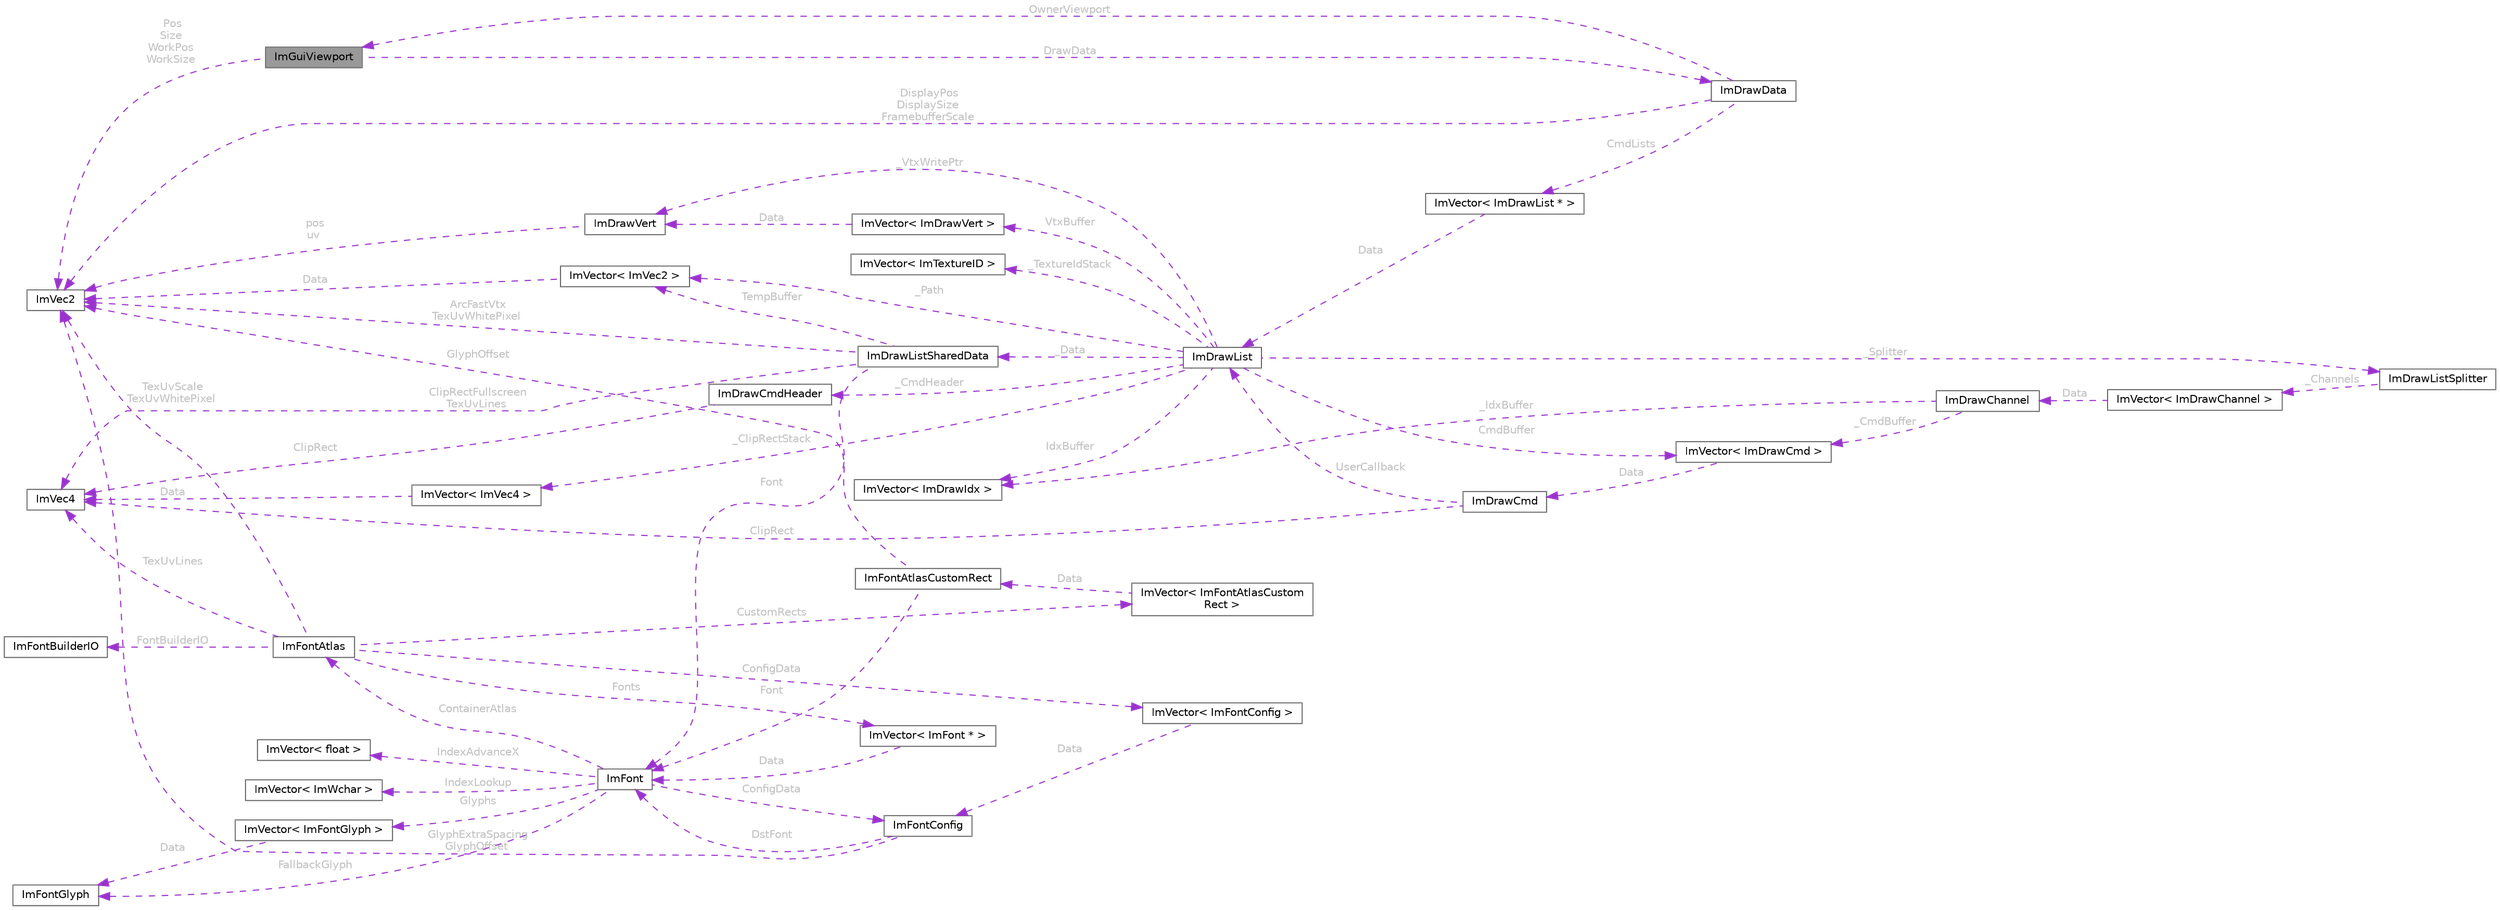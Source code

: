 digraph "ImGuiViewport"
{
 // LATEX_PDF_SIZE
  bgcolor="transparent";
  edge [fontname=Helvetica,fontsize=10,labelfontname=Helvetica,labelfontsize=10];
  node [fontname=Helvetica,fontsize=10,shape=box,height=0.2,width=0.4];
  rankdir="LR";
  Node1 [id="Node000001",label="ImGuiViewport",height=0.2,width=0.4,color="gray40", fillcolor="grey60", style="filled", fontcolor="black",tooltip=" "];
  Node2 -> Node1 [id="edge1_Node000001_Node000002",dir="back",color="darkorchid3",style="dashed",tooltip=" ",label=" Pos\nSize\nWorkPos\nWorkSize",fontcolor="grey" ];
  Node2 [id="Node000002",label="ImVec2",height=0.2,width=0.4,color="gray40", fillcolor="white", style="filled",URL="$struct_im_vec2.html",tooltip=" "];
  Node3 -> Node1 [id="edge2_Node000001_Node000003",dir="back",color="darkorchid3",style="dashed",tooltip=" ",label=" DrawData",fontcolor="grey" ];
  Node3 [id="Node000003",label="ImDrawData",height=0.2,width=0.4,color="gray40", fillcolor="white", style="filled",URL="$struct_im_draw_data.html",tooltip=" "];
  Node4 -> Node3 [id="edge3_Node000003_Node000004",dir="back",color="darkorchid3",style="dashed",tooltip=" ",label=" CmdLists",fontcolor="grey" ];
  Node4 [id="Node000004",label="ImVector\< ImDrawList * \>",height=0.2,width=0.4,color="gray40", fillcolor="white", style="filled",URL="$struct_im_vector.html",tooltip=" "];
  Node5 -> Node4 [id="edge4_Node000004_Node000005",dir="back",color="darkorchid3",style="dashed",tooltip=" ",label=" Data",fontcolor="grey" ];
  Node5 [id="Node000005",label="ImDrawList",height=0.2,width=0.4,color="gray40", fillcolor="white", style="filled",URL="$struct_im_draw_list.html",tooltip=" "];
  Node6 -> Node5 [id="edge5_Node000005_Node000006",dir="back",color="darkorchid3",style="dashed",tooltip=" ",label=" CmdBuffer",fontcolor="grey" ];
  Node6 [id="Node000006",label="ImVector\< ImDrawCmd \>",height=0.2,width=0.4,color="gray40", fillcolor="white", style="filled",URL="$struct_im_vector.html",tooltip=" "];
  Node7 -> Node6 [id="edge6_Node000006_Node000007",dir="back",color="darkorchid3",style="dashed",tooltip=" ",label=" Data",fontcolor="grey" ];
  Node7 [id="Node000007",label="ImDrawCmd",height=0.2,width=0.4,color="gray40", fillcolor="white", style="filled",URL="$struct_im_draw_cmd.html",tooltip=" "];
  Node8 -> Node7 [id="edge7_Node000007_Node000008",dir="back",color="darkorchid3",style="dashed",tooltip=" ",label=" ClipRect",fontcolor="grey" ];
  Node8 [id="Node000008",label="ImVec4",height=0.2,width=0.4,color="gray40", fillcolor="white", style="filled",URL="$struct_im_vec4.html",tooltip=" "];
  Node5 -> Node7 [id="edge8_Node000007_Node000005",dir="back",color="darkorchid3",style="dashed",tooltip=" ",label=" UserCallback",fontcolor="grey" ];
  Node9 -> Node5 [id="edge9_Node000005_Node000009",dir="back",color="darkorchid3",style="dashed",tooltip=" ",label=" IdxBuffer",fontcolor="grey" ];
  Node9 [id="Node000009",label="ImVector\< ImDrawIdx \>",height=0.2,width=0.4,color="gray40", fillcolor="white", style="filled",URL="$struct_im_vector.html",tooltip=" "];
  Node10 -> Node5 [id="edge10_Node000005_Node000010",dir="back",color="darkorchid3",style="dashed",tooltip=" ",label=" VtxBuffer",fontcolor="grey" ];
  Node10 [id="Node000010",label="ImVector\< ImDrawVert \>",height=0.2,width=0.4,color="gray40", fillcolor="white", style="filled",URL="$struct_im_vector.html",tooltip=" "];
  Node11 -> Node10 [id="edge11_Node000010_Node000011",dir="back",color="darkorchid3",style="dashed",tooltip=" ",label=" Data",fontcolor="grey" ];
  Node11 [id="Node000011",label="ImDrawVert",height=0.2,width=0.4,color="gray40", fillcolor="white", style="filled",URL="$struct_im_draw_vert.html",tooltip=" "];
  Node2 -> Node11 [id="edge12_Node000011_Node000002",dir="back",color="darkorchid3",style="dashed",tooltip=" ",label=" pos\nuv",fontcolor="grey" ];
  Node12 -> Node5 [id="edge13_Node000005_Node000012",dir="back",color="darkorchid3",style="dashed",tooltip=" ",label=" _Data",fontcolor="grey" ];
  Node12 [id="Node000012",label="ImDrawListSharedData",height=0.2,width=0.4,color="gray40", fillcolor="white", style="filled",URL="$struct_im_draw_list_shared_data.html",tooltip=" "];
  Node2 -> Node12 [id="edge14_Node000012_Node000002",dir="back",color="darkorchid3",style="dashed",tooltip=" ",label=" ArcFastVtx\nTexUvWhitePixel",fontcolor="grey" ];
  Node13 -> Node12 [id="edge15_Node000012_Node000013",dir="back",color="darkorchid3",style="dashed",tooltip=" ",label=" Font",fontcolor="grey" ];
  Node13 [id="Node000013",label="ImFont",height=0.2,width=0.4,color="gray40", fillcolor="white", style="filled",URL="$struct_im_font.html",tooltip=" "];
  Node14 -> Node13 [id="edge16_Node000013_Node000014",dir="back",color="darkorchid3",style="dashed",tooltip=" ",label=" IndexAdvanceX",fontcolor="grey" ];
  Node14 [id="Node000014",label="ImVector\< float \>",height=0.2,width=0.4,color="gray40", fillcolor="white", style="filled",URL="$struct_im_vector.html",tooltip=" "];
  Node15 -> Node13 [id="edge17_Node000013_Node000015",dir="back",color="darkorchid3",style="dashed",tooltip=" ",label=" IndexLookup",fontcolor="grey" ];
  Node15 [id="Node000015",label="ImVector\< ImWchar \>",height=0.2,width=0.4,color="gray40", fillcolor="white", style="filled",URL="$struct_im_vector.html",tooltip=" "];
  Node16 -> Node13 [id="edge18_Node000013_Node000016",dir="back",color="darkorchid3",style="dashed",tooltip=" ",label=" Glyphs",fontcolor="grey" ];
  Node16 [id="Node000016",label="ImVector\< ImFontGlyph \>",height=0.2,width=0.4,color="gray40", fillcolor="white", style="filled",URL="$struct_im_vector.html",tooltip=" "];
  Node17 -> Node16 [id="edge19_Node000016_Node000017",dir="back",color="darkorchid3",style="dashed",tooltip=" ",label=" Data",fontcolor="grey" ];
  Node17 [id="Node000017",label="ImFontGlyph",height=0.2,width=0.4,color="gray40", fillcolor="white", style="filled",URL="$struct_im_font_glyph.html",tooltip=" "];
  Node17 -> Node13 [id="edge20_Node000013_Node000017",dir="back",color="darkorchid3",style="dashed",tooltip=" ",label=" FallbackGlyph",fontcolor="grey" ];
  Node18 -> Node13 [id="edge21_Node000013_Node000018",dir="back",color="darkorchid3",style="dashed",tooltip=" ",label=" ContainerAtlas",fontcolor="grey" ];
  Node18 [id="Node000018",label="ImFontAtlas",height=0.2,width=0.4,color="gray40", fillcolor="white", style="filled",URL="$struct_im_font_atlas.html",tooltip=" "];
  Node2 -> Node18 [id="edge22_Node000018_Node000002",dir="back",color="darkorchid3",style="dashed",tooltip=" ",label=" TexUvScale\nTexUvWhitePixel",fontcolor="grey" ];
  Node19 -> Node18 [id="edge23_Node000018_Node000019",dir="back",color="darkorchid3",style="dashed",tooltip=" ",label=" Fonts",fontcolor="grey" ];
  Node19 [id="Node000019",label="ImVector\< ImFont * \>",height=0.2,width=0.4,color="gray40", fillcolor="white", style="filled",URL="$struct_im_vector.html",tooltip=" "];
  Node13 -> Node19 [id="edge24_Node000019_Node000013",dir="back",color="darkorchid3",style="dashed",tooltip=" ",label=" Data",fontcolor="grey" ];
  Node20 -> Node18 [id="edge25_Node000018_Node000020",dir="back",color="darkorchid3",style="dashed",tooltip=" ",label=" CustomRects",fontcolor="grey" ];
  Node20 [id="Node000020",label="ImVector\< ImFontAtlasCustom\lRect \>",height=0.2,width=0.4,color="gray40", fillcolor="white", style="filled",URL="$struct_im_vector.html",tooltip=" "];
  Node21 -> Node20 [id="edge26_Node000020_Node000021",dir="back",color="darkorchid3",style="dashed",tooltip=" ",label=" Data",fontcolor="grey" ];
  Node21 [id="Node000021",label="ImFontAtlasCustomRect",height=0.2,width=0.4,color="gray40", fillcolor="white", style="filled",URL="$struct_im_font_atlas_custom_rect.html",tooltip=" "];
  Node2 -> Node21 [id="edge27_Node000021_Node000002",dir="back",color="darkorchid3",style="dashed",tooltip=" ",label=" GlyphOffset",fontcolor="grey" ];
  Node13 -> Node21 [id="edge28_Node000021_Node000013",dir="back",color="darkorchid3",style="dashed",tooltip=" ",label=" Font",fontcolor="grey" ];
  Node22 -> Node18 [id="edge29_Node000018_Node000022",dir="back",color="darkorchid3",style="dashed",tooltip=" ",label=" ConfigData",fontcolor="grey" ];
  Node22 [id="Node000022",label="ImVector\< ImFontConfig \>",height=0.2,width=0.4,color="gray40", fillcolor="white", style="filled",URL="$struct_im_vector.html",tooltip=" "];
  Node23 -> Node22 [id="edge30_Node000022_Node000023",dir="back",color="darkorchid3",style="dashed",tooltip=" ",label=" Data",fontcolor="grey" ];
  Node23 [id="Node000023",label="ImFontConfig",height=0.2,width=0.4,color="gray40", fillcolor="white", style="filled",URL="$struct_im_font_config.html",tooltip=" "];
  Node2 -> Node23 [id="edge31_Node000023_Node000002",dir="back",color="darkorchid3",style="dashed",tooltip=" ",label=" GlyphExtraSpacing\nGlyphOffset",fontcolor="grey" ];
  Node13 -> Node23 [id="edge32_Node000023_Node000013",dir="back",color="darkorchid3",style="dashed",tooltip=" ",label=" DstFont",fontcolor="grey" ];
  Node8 -> Node18 [id="edge33_Node000018_Node000008",dir="back",color="darkorchid3",style="dashed",tooltip=" ",label=" TexUvLines",fontcolor="grey" ];
  Node24 -> Node18 [id="edge34_Node000018_Node000024",dir="back",color="darkorchid3",style="dashed",tooltip=" ",label=" FontBuilderIO",fontcolor="grey" ];
  Node24 [id="Node000024",label="ImFontBuilderIO",height=0.2,width=0.4,color="gray40", fillcolor="white", style="filled",URL="$struct_im_font_builder_i_o.html",tooltip=" "];
  Node23 -> Node13 [id="edge35_Node000013_Node000023",dir="back",color="darkorchid3",style="dashed",tooltip=" ",label=" ConfigData",fontcolor="grey" ];
  Node8 -> Node12 [id="edge36_Node000012_Node000008",dir="back",color="darkorchid3",style="dashed",tooltip=" ",label=" ClipRectFullscreen\nTexUvLines",fontcolor="grey" ];
  Node25 -> Node12 [id="edge37_Node000012_Node000025",dir="back",color="darkorchid3",style="dashed",tooltip=" ",label=" TempBuffer",fontcolor="grey" ];
  Node25 [id="Node000025",label="ImVector\< ImVec2 \>",height=0.2,width=0.4,color="gray40", fillcolor="white", style="filled",URL="$struct_im_vector.html",tooltip=" "];
  Node2 -> Node25 [id="edge38_Node000025_Node000002",dir="back",color="darkorchid3",style="dashed",tooltip=" ",label=" Data",fontcolor="grey" ];
  Node11 -> Node5 [id="edge39_Node000005_Node000011",dir="back",color="darkorchid3",style="dashed",tooltip=" ",label=" _VtxWritePtr",fontcolor="grey" ];
  Node26 -> Node5 [id="edge40_Node000005_Node000026",dir="back",color="darkorchid3",style="dashed",tooltip=" ",label=" _ClipRectStack",fontcolor="grey" ];
  Node26 [id="Node000026",label="ImVector\< ImVec4 \>",height=0.2,width=0.4,color="gray40", fillcolor="white", style="filled",URL="$struct_im_vector.html",tooltip=" "];
  Node8 -> Node26 [id="edge41_Node000026_Node000008",dir="back",color="darkorchid3",style="dashed",tooltip=" ",label=" Data",fontcolor="grey" ];
  Node27 -> Node5 [id="edge42_Node000005_Node000027",dir="back",color="darkorchid3",style="dashed",tooltip=" ",label=" _TextureIdStack",fontcolor="grey" ];
  Node27 [id="Node000027",label="ImVector\< ImTextureID \>",height=0.2,width=0.4,color="gray40", fillcolor="white", style="filled",URL="$struct_im_vector.html",tooltip=" "];
  Node25 -> Node5 [id="edge43_Node000005_Node000025",dir="back",color="darkorchid3",style="dashed",tooltip=" ",label=" _Path",fontcolor="grey" ];
  Node28 -> Node5 [id="edge44_Node000005_Node000028",dir="back",color="darkorchid3",style="dashed",tooltip=" ",label=" _CmdHeader",fontcolor="grey" ];
  Node28 [id="Node000028",label="ImDrawCmdHeader",height=0.2,width=0.4,color="gray40", fillcolor="white", style="filled",URL="$struct_im_draw_cmd_header.html",tooltip=" "];
  Node8 -> Node28 [id="edge45_Node000028_Node000008",dir="back",color="darkorchid3",style="dashed",tooltip=" ",label=" ClipRect",fontcolor="grey" ];
  Node29 -> Node5 [id="edge46_Node000005_Node000029",dir="back",color="darkorchid3",style="dashed",tooltip=" ",label=" _Splitter",fontcolor="grey" ];
  Node29 [id="Node000029",label="ImDrawListSplitter",height=0.2,width=0.4,color="gray40", fillcolor="white", style="filled",URL="$struct_im_draw_list_splitter.html",tooltip=" "];
  Node30 -> Node29 [id="edge47_Node000029_Node000030",dir="back",color="darkorchid3",style="dashed",tooltip=" ",label=" _Channels",fontcolor="grey" ];
  Node30 [id="Node000030",label="ImVector\< ImDrawChannel \>",height=0.2,width=0.4,color="gray40", fillcolor="white", style="filled",URL="$struct_im_vector.html",tooltip=" "];
  Node31 -> Node30 [id="edge48_Node000030_Node000031",dir="back",color="darkorchid3",style="dashed",tooltip=" ",label=" Data",fontcolor="grey" ];
  Node31 [id="Node000031",label="ImDrawChannel",height=0.2,width=0.4,color="gray40", fillcolor="white", style="filled",URL="$struct_im_draw_channel.html",tooltip=" "];
  Node6 -> Node31 [id="edge49_Node000031_Node000006",dir="back",color="darkorchid3",style="dashed",tooltip=" ",label=" _CmdBuffer",fontcolor="grey" ];
  Node9 -> Node31 [id="edge50_Node000031_Node000009",dir="back",color="darkorchid3",style="dashed",tooltip=" ",label=" _IdxBuffer",fontcolor="grey" ];
  Node2 -> Node3 [id="edge51_Node000003_Node000002",dir="back",color="darkorchid3",style="dashed",tooltip=" ",label=" DisplayPos\nDisplaySize\nFramebufferScale",fontcolor="grey" ];
  Node1 -> Node3 [id="edge52_Node000003_Node000001",dir="back",color="darkorchid3",style="dashed",tooltip=" ",label=" OwnerViewport",fontcolor="grey" ];
}
